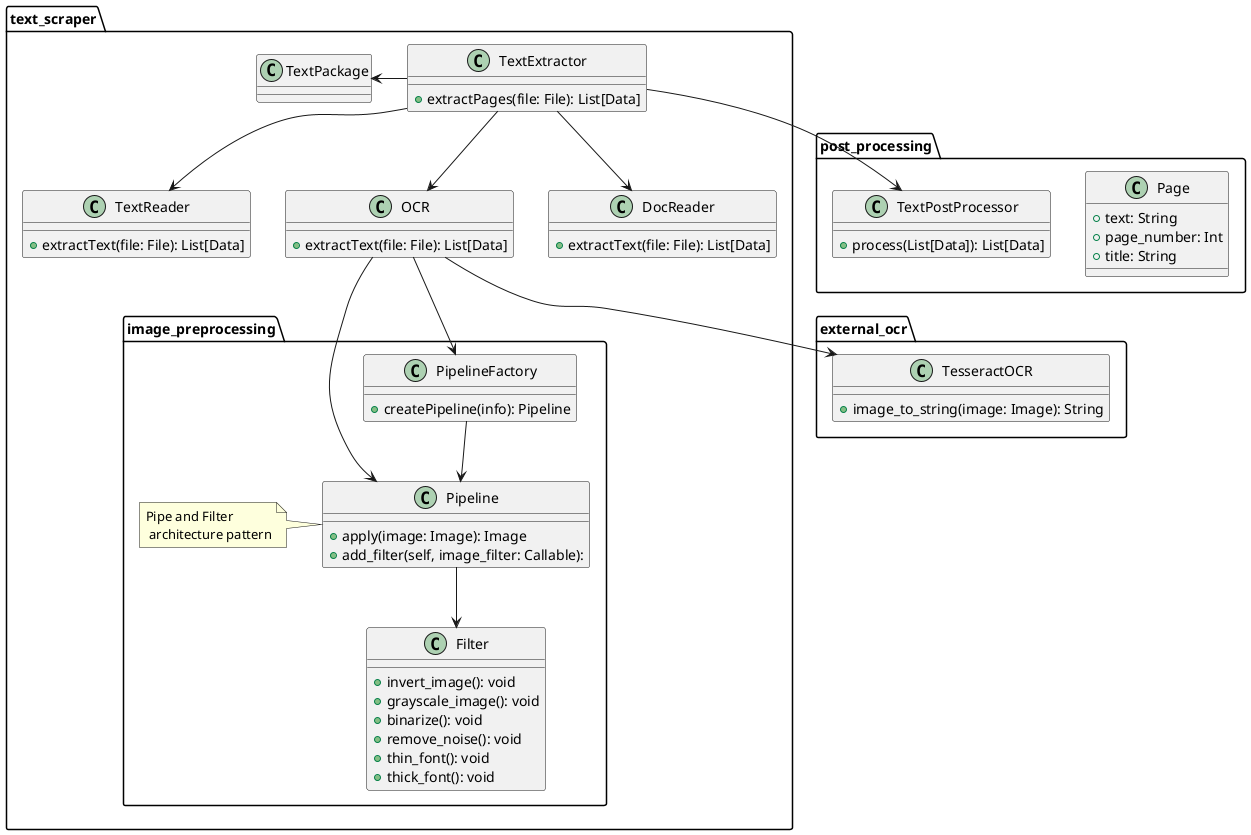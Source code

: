 @startuml

package text_scraper {

    class TextExtractor {
        + extractPages(file: File): List[Data]
    }

    class TextReader {
        + extractText(file: File): List[Data]
    }

    class OCR {
        + extractText(file: File): List[Data]
    }
    class DocReader {
        + extractText(file: File): List[Data]
    }


    class TextPackage{
    
    }


    
    package image_preprocessing {
        class Pipeline {
            + apply(image: Image): Image
            + add_filter(self, image_filter: Callable):
        }
        note left of Pipeline: Pipe and Filter \n architecture pattern


        class PipelineFactory {
            + createPipeline(info): Pipeline
        }

        class Filter {
            + invert_image(): void 
            + grayscale_image(): void
            + binarize(): void
            + remove_noise(): void
            + thin_font(): void
            + thick_font(): void

        }
    }
    
    OCR --> PipelineFactory
    OCR --> Pipeline
    PipelineFactory --> Pipeline
    

}

package external_ocr {

    class TesseractOCR {
        + image_to_string(image: Image): String
    }
}

package post_processing {
    class Page{
        + text: String
        + page_number: Int
        + title: String

    }


    class TextPostProcessor {
        + process(List[Data]): List[Data]
    }

}


    


TextExtractor --> OCR
TextExtractor --> DocReader
TextExtractor --> TextReader
TextExtractor --> TextPostProcessor
OCR --> TesseractOCR
Pipeline --> Filter
TextExtractor -left-> TextPackage


@enduml